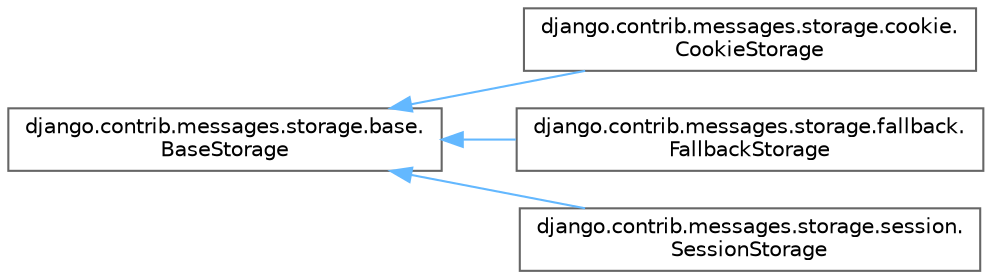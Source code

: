digraph "Graphical Class Hierarchy"
{
 // LATEX_PDF_SIZE
  bgcolor="transparent";
  edge [fontname=Helvetica,fontsize=10,labelfontname=Helvetica,labelfontsize=10];
  node [fontname=Helvetica,fontsize=10,shape=box,height=0.2,width=0.4];
  rankdir="LR";
  Node0 [id="Node000000",label="django.contrib.messages.storage.base.\lBaseStorage",height=0.2,width=0.4,color="grey40", fillcolor="white", style="filled",URL="$classdjango_1_1contrib_1_1messages_1_1storage_1_1base_1_1_base_storage.html",tooltip=" "];
  Node0 -> Node1 [id="edge1229_Node000000_Node000001",dir="back",color="steelblue1",style="solid",tooltip=" "];
  Node1 [id="Node000001",label="django.contrib.messages.storage.cookie.\lCookieStorage",height=0.2,width=0.4,color="grey40", fillcolor="white", style="filled",URL="$classdjango_1_1contrib_1_1messages_1_1storage_1_1cookie_1_1_cookie_storage.html",tooltip=" "];
  Node0 -> Node2 [id="edge1230_Node000000_Node000002",dir="back",color="steelblue1",style="solid",tooltip=" "];
  Node2 [id="Node000002",label="django.contrib.messages.storage.fallback.\lFallbackStorage",height=0.2,width=0.4,color="grey40", fillcolor="white", style="filled",URL="$classdjango_1_1contrib_1_1messages_1_1storage_1_1fallback_1_1_fallback_storage.html",tooltip=" "];
  Node0 -> Node3 [id="edge1231_Node000000_Node000003",dir="back",color="steelblue1",style="solid",tooltip=" "];
  Node3 [id="Node000003",label="django.contrib.messages.storage.session.\lSessionStorage",height=0.2,width=0.4,color="grey40", fillcolor="white", style="filled",URL="$classdjango_1_1contrib_1_1messages_1_1storage_1_1session_1_1_session_storage.html",tooltip=" "];
}
